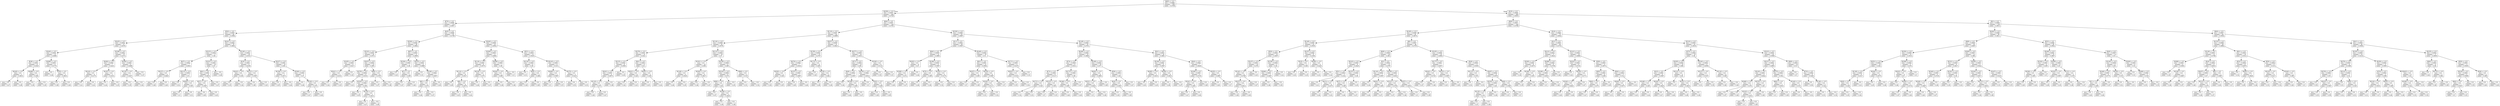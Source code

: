 digraph Tree {
node [shape=box] ;
0 [label="X[65] <= 0.5\nmse = 0.0008\nsamples = 500\nvalue = 0.4784"] ;
1 [label="X[259] <= 0.5\nmse = 0.0007\nsamples = 240\nvalue = 0.4728"] ;
0 -> 1 [labeldistance=2.5, labelangle=45, headlabel="True"] ;
2 [label="X[70] <= 0.5\nmse = 0.0006\nsamples = 114\nvalue = 0.4657"] ;
1 -> 2 ;
3 [label="X[52] <= 0.5\nmse = 0.0005\nsamples = 62\nvalue = 0.4582"] ;
2 -> 3 ;
4 [label="X[225] <= 0.5\nmse = 0.0004\nsamples = 27\nvalue = 0.4478"] ;
3 -> 4 ;
5 [label="X[240] <= 0.5\nmse = 0.0002\nsamples = 12\nvalue = 0.4608"] ;
4 -> 5 ;
6 [label="X[38] <= 0.5\nmse = 0.0001\nsamples = 8\nvalue = 0.4525"] ;
5 -> 6 ;
7 [label="X[220] <= 0.5\nmse = 0.0\nsamples = 3\nvalue = 0.4633"] ;
6 -> 7 ;
8 [label="mse = 0.0\nsamples = 1\nvalue = 0.47"] ;
7 -> 8 ;
9 [label="mse = 0.0\nsamples = 2\nvalue = 0.46"] ;
7 -> 9 ;
10 [label="X[288] <= 0.5\nmse = 0.0\nsamples = 5\nvalue = 0.446"] ;
6 -> 10 ;
11 [label="mse = 0.0\nsamples = 2\nvalue = 0.44"] ;
10 -> 11 ;
12 [label="mse = 0.0\nsamples = 3\nvalue = 0.45"] ;
10 -> 12 ;
13 [label="X[288] <= 0.5\nmse = 0.0001\nsamples = 4\nvalue = 0.4775"] ;
5 -> 13 ;
14 [label="mse = 0.0\nsamples = 1\nvalue = 0.46"] ;
13 -> 14 ;
15 [label="X[78] <= 0.5\nmse = 0.0\nsamples = 3\nvalue = 0.4833"] ;
13 -> 15 ;
16 [label="mse = 0.0\nsamples = 2\nvalue = 0.48"] ;
15 -> 16 ;
17 [label="mse = 0.0\nsamples = 1\nvalue = 0.49"] ;
15 -> 17 ;
18 [label="X[198] <= 0.5\nmse = 0.0002\nsamples = 15\nvalue = 0.4373"] ;
4 -> 18 ;
19 [label="X[282] <= 0.5\nmse = 0.0001\nsamples = 7\nvalue = 0.4243"] ;
18 -> 19 ;
20 [label="X[216] <= 0.5\nmse = 0.0\nsamples = 4\nvalue = 0.4175"] ;
19 -> 20 ;
21 [label="mse = 0.0\nsamples = 1\nvalue = 0.41"] ;
20 -> 21 ;
22 [label="mse = 0.0\nsamples = 3\nvalue = 0.42"] ;
20 -> 22 ;
23 [label="X[197] <= 0.5\nmse = 0.0\nsamples = 3\nvalue = 0.4333"] ;
19 -> 23 ;
24 [label="mse = 0.0\nsamples = 1\nvalue = 0.44"] ;
23 -> 24 ;
25 [label="mse = -0.0\nsamples = 2\nvalue = 0.43"] ;
23 -> 25 ;
26 [label="X[304] <= 0.5\nmse = 0.0001\nsamples = 8\nvalue = 0.4488"] ;
18 -> 26 ;
27 [label="X[135] <= 0.5\nmse = 0.0\nsamples = 7\nvalue = 0.4457"] ;
26 -> 27 ;
28 [label="mse = -0.0\nsamples = 4\nvalue = 0.45"] ;
27 -> 28 ;
29 [label="mse = 0.0\nsamples = 3\nvalue = 0.44"] ;
27 -> 29 ;
30 [label="mse = 0.0\nsamples = 1\nvalue = 0.47"] ;
26 -> 30 ;
31 [label="X[241] <= 0.5\nmse = 0.0004\nsamples = 35\nvalue = 0.4663"] ;
3 -> 31 ;
32 [label="X[315] <= 0.5\nmse = 0.0003\nsamples = 17\nvalue = 0.48"] ;
31 -> 32 ;
33 [label="X[47] <= 0.5\nmse = 0.0002\nsamples = 7\nvalue = 0.4943"] ;
32 -> 33 ;
34 [label="X[337] <= 0.5\nmse = 0.0\nsamples = 4\nvalue = 0.4825"] ;
33 -> 34 ;
35 [label="mse = 0.0\nsamples = 3\nvalue = 0.48"] ;
34 -> 35 ;
36 [label="mse = 0.0\nsamples = 1\nvalue = 0.49"] ;
34 -> 36 ;
37 [label="X[213] <= 0.5\nmse = 0.0001\nsamples = 3\nvalue = 0.51"] ;
33 -> 37 ;
38 [label="mse = 0.0\nsamples = 1\nvalue = 0.52"] ;
37 -> 38 ;
39 [label="X[202] <= 0.5\nmse = 0.0\nsamples = 2\nvalue = 0.505"] ;
37 -> 39 ;
40 [label="mse = 0.0\nsamples = 1\nvalue = 0.5"] ;
39 -> 40 ;
41 [label="mse = 0.0\nsamples = 1\nvalue = 0.51"] ;
39 -> 41 ;
42 [label="X[101] <= 0.5\nmse = 0.0001\nsamples = 10\nvalue = 0.47"] ;
32 -> 42 ;
43 [label="X[61] <= 0.5\nmse = 0.0001\nsamples = 6\nvalue = 0.4633"] ;
42 -> 43 ;
44 [label="X[27] <= 0.5\nmse = 0.0\nsamples = 3\nvalue = 0.4567"] ;
43 -> 44 ;
45 [label="mse = -0.0\nsamples = 2\nvalue = 0.46"] ;
44 -> 45 ;
46 [label="mse = 0.0\nsamples = 1\nvalue = 0.45"] ;
44 -> 46 ;
47 [label="mse = 0.0\nsamples = 3\nvalue = 0.47"] ;
43 -> 47 ;
48 [label="mse = -0.0\nsamples = 4\nvalue = 0.48"] ;
42 -> 48 ;
49 [label="X[126] <= 0.5\nmse = 0.0002\nsamples = 18\nvalue = 0.4533"] ;
31 -> 49 ;
50 [label="X[19] <= 0.5\nmse = 0.0001\nsamples = 8\nvalue = 0.4438"] ;
49 -> 50 ;
51 [label="X[243] <= 0.5\nmse = 0.0\nsamples = 5\nvalue = 0.436"] ;
50 -> 51 ;
52 [label="mse = 0.0\nsamples = 2\nvalue = 0.43"] ;
51 -> 52 ;
53 [label="mse = -0.0\nsamples = 3\nvalue = 0.44"] ;
51 -> 53 ;
54 [label="X[213] <= 0.5\nmse = 0.0\nsamples = 3\nvalue = 0.4567"] ;
50 -> 54 ;
55 [label="mse = -0.0\nsamples = 2\nvalue = 0.46"] ;
54 -> 55 ;
56 [label="mse = 0.0\nsamples = 1\nvalue = 0.45"] ;
54 -> 56 ;
57 [label="X[227] <= 0.5\nmse = 0.0001\nsamples = 10\nvalue = 0.461"] ;
49 -> 57 ;
58 [label="X[156] <= 0.5\nmse = 0.0\nsamples = 7\nvalue = 0.4571"] ;
57 -> 58 ;
59 [label="mse = 0.0\nsamples = 2\nvalue = 0.45"] ;
58 -> 59 ;
60 [label="mse = -0.0\nsamples = 5\nvalue = 0.46"] ;
58 -> 60 ;
61 [label="X[300] <= 0.5\nmse = 0.0001\nsamples = 3\nvalue = 0.47"] ;
57 -> 61 ;
62 [label="mse = 0.0\nsamples = 1\nvalue = 0.46"] ;
61 -> 62 ;
63 [label="X[192] <= 0.5\nmse = 0.0\nsamples = 2\nvalue = 0.475"] ;
61 -> 63 ;
64 [label="mse = 0.0\nsamples = 1\nvalue = 0.47"] ;
63 -> 64 ;
65 [label="mse = 0.0\nsamples = 1\nvalue = 0.48"] ;
63 -> 65 ;
66 [label="X[45] <= 0.5\nmse = 0.0006\nsamples = 52\nvalue = 0.4746"] ;
2 -> 66 ;
67 [label="X[304] <= 0.5\nmse = 0.0004\nsamples = 29\nvalue = 0.4662"] ;
66 -> 67 ;
68 [label="X[332] <= 0.5\nmse = 0.0003\nsamples = 18\nvalue = 0.4572"] ;
67 -> 68 ;
69 [label="X[185] <= 0.5\nmse = 0.0001\nsamples = 6\nvalue = 0.4417"] ;
68 -> 69 ;
70 [label="X[241] <= 0.5\nmse = 0.0\nsamples = 3\nvalue = 0.4333"] ;
69 -> 70 ;
71 [label="mse = 0.0\nsamples = 1\nvalue = 0.44"] ;
70 -> 71 ;
72 [label="mse = -0.0\nsamples = 2\nvalue = 0.43"] ;
70 -> 72 ;
73 [label="mse = 0.0\nsamples = 3\nvalue = 0.45"] ;
69 -> 73 ;
74 [label="X[307] <= 0.5\nmse = 0.0002\nsamples = 12\nvalue = 0.465"] ;
68 -> 74 ;
75 [label="X[279] <= 0.5\nmse = 0.0002\nsamples = 6\nvalue = 0.4533"] ;
74 -> 75 ;
76 [label="mse = 0.0\nsamples = 1\nvalue = 0.43"] ;
75 -> 76 ;
77 [label="X[324] <= 0.5\nmse = 0.0001\nsamples = 5\nvalue = 0.458"] ;
75 -> 77 ;
78 [label="mse = 0.0\nsamples = 2\nvalue = 0.45"] ;
77 -> 78 ;
79 [label="X[135] <= 0.5\nmse = 0.0\nsamples = 3\nvalue = 0.4633"] ;
77 -> 79 ;
80 [label="mse = 0.0\nsamples = 1\nvalue = 0.47"] ;
79 -> 80 ;
81 [label="mse = -0.0\nsamples = 2\nvalue = 0.46"] ;
79 -> 81 ;
82 [label="X[99] <= 0.5\nmse = 0.0\nsamples = 6\nvalue = 0.4767"] ;
74 -> 82 ;
83 [label="mse = 0.0\nsamples = 2\nvalue = 0.47"] ;
82 -> 83 ;
84 [label="mse = 0.0\nsamples = 4\nvalue = 0.48"] ;
82 -> 84 ;
85 [label="X[87] <= 0.5\nmse = 0.0003\nsamples = 11\nvalue = 0.4809"] ;
67 -> 85 ;
86 [label="X[194] <= 0.5\nmse = 0.0001\nsamples = 3\nvalue = 0.46"] ;
85 -> 86 ;
87 [label="mse = 0.0\nsamples = 1\nvalue = 0.45"] ;
86 -> 87 ;
88 [label="X[7] <= 0.5\nmse = 0.0\nsamples = 2\nvalue = 0.465"] ;
86 -> 88 ;
89 [label="mse = 0.0\nsamples = 1\nvalue = 0.47"] ;
88 -> 89 ;
90 [label="mse = 0.0\nsamples = 1\nvalue = 0.46"] ;
88 -> 90 ;
91 [label="X[323] <= 0.5\nmse = 0.0001\nsamples = 8\nvalue = 0.4888"] ;
85 -> 91 ;
92 [label="mse = 0.0\nsamples = 1\nvalue = 0.51"] ;
91 -> 92 ;
93 [label="X[149] <= 0.5\nmse = 0.0001\nsamples = 7\nvalue = 0.4857"] ;
91 -> 93 ;
94 [label="X[9] <= 0.5\nmse = 0.0\nsamples = 2\nvalue = 0.475"] ;
93 -> 94 ;
95 [label="mse = 0.0\nsamples = 1\nvalue = 0.48"] ;
94 -> 95 ;
96 [label="mse = 0.0\nsamples = 1\nvalue = 0.47"] ;
94 -> 96 ;
97 [label="mse = -0.0\nsamples = 5\nvalue = 0.49"] ;
93 -> 97 ;
98 [label="X[240] <= 0.5\nmse = 0.0006\nsamples = 23\nvalue = 0.4852"] ;
66 -> 98 ;
99 [label="X[309] <= 0.5\nmse = 0.0003\nsamples = 11\nvalue = 0.4664"] ;
98 -> 99 ;
100 [label="X[116] <= 0.5\nmse = 0.0001\nsamples = 8\nvalue = 0.4575"] ;
99 -> 100 ;
101 [label="X[114] <= 0.5\nmse = 0.0\nsamples = 6\nvalue = 0.4517"] ;
100 -> 101 ;
102 [label="mse = 0.0\nsamples = 2\nvalue = 0.46"] ;
101 -> 102 ;
103 [label="X[6] <= 0.5\nmse = 0.0\nsamples = 4\nvalue = 0.4475"] ;
101 -> 103 ;
104 [label="mse = 0.0\nsamples = 3\nvalue = 0.45"] ;
103 -> 104 ;
105 [label="mse = 0.0\nsamples = 1\nvalue = 0.44"] ;
103 -> 105 ;
106 [label="X[218] <= 0.5\nmse = 0.0\nsamples = 2\nvalue = 0.475"] ;
100 -> 106 ;
107 [label="mse = 0.0\nsamples = 1\nvalue = 0.48"] ;
106 -> 107 ;
108 [label="mse = 0.0\nsamples = 1\nvalue = 0.47"] ;
106 -> 108 ;
109 [label="X[208] <= 0.5\nmse = 0.0001\nsamples = 3\nvalue = 0.49"] ;
99 -> 109 ;
110 [label="X[244] <= 0.5\nmse = 0.0\nsamples = 2\nvalue = 0.485"] ;
109 -> 110 ;
111 [label="mse = 0.0\nsamples = 1\nvalue = 0.49"] ;
110 -> 111 ;
112 [label="mse = 0.0\nsamples = 1\nvalue = 0.48"] ;
110 -> 112 ;
113 [label="mse = -0.0\nsamples = 1\nvalue = 0.5"] ;
109 -> 113 ;
114 [label="X[51] <= 0.5\nmse = 0.0003\nsamples = 12\nvalue = 0.5025"] ;
98 -> 114 ;
115 [label="X[134] <= 0.5\nmse = 0.0001\nsamples = 6\nvalue = 0.49"] ;
114 -> 115 ;
116 [label="mse = 0.0\nsamples = 1\nvalue = 0.51"] ;
115 -> 116 ;
117 [label="X[40] <= 0.5\nmse = 0.0\nsamples = 5\nvalue = 0.486"] ;
115 -> 117 ;
118 [label="mse = 0.0\nsamples = 3\nvalue = 0.49"] ;
117 -> 118 ;
119 [label="mse = -0.0\nsamples = 2\nvalue = 0.48"] ;
117 -> 119 ;
120 [label="X[216] <= 0.5\nmse = 0.0001\nsamples = 6\nvalue = 0.515"] ;
114 -> 120 ;
121 [label="X[269] <= 0.5\nmse = 0.0\nsamples = 3\nvalue = 0.5067"] ;
120 -> 121 ;
122 [label="mse = 0.0\nsamples = 1\nvalue = 0.5"] ;
121 -> 122 ;
123 [label="mse = 0.0\nsamples = 2\nvalue = 0.51"] ;
121 -> 123 ;
124 [label="X[275] <= 0.5\nmse = 0.0\nsamples = 3\nvalue = 0.5233"] ;
120 -> 124 ;
125 [label="mse = 0.0\nsamples = 2\nvalue = 0.52"] ;
124 -> 125 ;
126 [label="mse = 0.0\nsamples = 1\nvalue = 0.53"] ;
124 -> 126 ;
127 [label="X[84] <= 0.5\nmse = 0.0007\nsamples = 126\nvalue = 0.4793"] ;
1 -> 127 ;
128 [label="X[110] <= 0.5\nmse = 0.0007\nsamples = 63\nvalue = 0.4698"] ;
127 -> 128 ;
129 [label="X[116] <= 0.5\nmse = 0.0006\nsamples = 32\nvalue = 0.4578"] ;
128 -> 129 ;
130 [label="X[279] <= 0.5\nmse = 0.0003\nsamples = 14\nvalue = 0.4421"] ;
129 -> 130 ;
131 [label="X[315] <= 0.5\nmse = 0.0002\nsamples = 6\nvalue = 0.4583"] ;
130 -> 131 ;
132 [label="X[201] <= 0.5\nmse = 0.0001\nsamples = 4\nvalue = 0.4675"] ;
131 -> 132 ;
133 [label="X[119] <= 0.5\nmse = 0.0\nsamples = 2\nvalue = 0.475"] ;
132 -> 133 ;
134 [label="mse = 0.0\nsamples = 1\nvalue = 0.48"] ;
133 -> 134 ;
135 [label="mse = 0.0\nsamples = 1\nvalue = 0.47"] ;
133 -> 135 ;
136 [label="mse = 0.0\nsamples = 2\nvalue = 0.46"] ;
132 -> 136 ;
137 [label="mse = -0.0\nsamples = 2\nvalue = 0.44"] ;
131 -> 137 ;
138 [label="X[81] <= 0.5\nmse = 0.0001\nsamples = 8\nvalue = 0.43"] ;
130 -> 138 ;
139 [label="X[201] <= 0.5\nmse = 0.0\nsamples = 6\nvalue = 0.425"] ;
138 -> 139 ;
140 [label="mse = 0.0\nsamples = 3\nvalue = 0.42"] ;
139 -> 140 ;
141 [label="mse = 0.0\nsamples = 3\nvalue = 0.43"] ;
139 -> 141 ;
142 [label="X[297] <= 0.5\nmse = 0.0\nsamples = 2\nvalue = 0.445"] ;
138 -> 142 ;
143 [label="mse = 0.0\nsamples = 1\nvalue = 0.45"] ;
142 -> 143 ;
144 [label="mse = 0.0\nsamples = 1\nvalue = 0.44"] ;
142 -> 144 ;
145 [label="X[112] <= 0.5\nmse = 0.0004\nsamples = 18\nvalue = 0.47"] ;
129 -> 145 ;
146 [label="X[191] <= 0.5\nmse = 0.0\nsamples = 10\nvalue = 0.458"] ;
145 -> 146 ;
147 [label="X[128] <= 0.5\nmse = 0.0\nsamples = 4\nvalue = 0.4525"] ;
146 -> 147 ;
148 [label="mse = 0.0\nsamples = 1\nvalue = 0.46"] ;
147 -> 148 ;
149 [label="mse = 0.0\nsamples = 3\nvalue = 0.45"] ;
147 -> 149 ;
150 [label="X[305] <= 0.5\nmse = 0.0\nsamples = 6\nvalue = 0.4617"] ;
146 -> 150 ;
151 [label="mse = 0.0\nsamples = 5\nvalue = 0.46"] ;
150 -> 151 ;
152 [label="mse = -0.0\nsamples = 1\nvalue = 0.47"] ;
150 -> 152 ;
153 [label="X[126] <= 0.5\nmse = 0.0004\nsamples = 8\nvalue = 0.485"] ;
145 -> 153 ;
154 [label="X[316] <= 0.5\nmse = 0.0002\nsamples = 6\nvalue = 0.475"] ;
153 -> 154 ;
155 [label="X[90] <= 0.5\nmse = 0.0\nsamples = 5\nvalue = 0.48"] ;
154 -> 155 ;
156 [label="mse = 0.0\nsamples = 1\nvalue = 0.47"] ;
155 -> 156 ;
157 [label="X[336] <= 0.5\nmse = 0.0\nsamples = 4\nvalue = 0.4825"] ;
155 -> 157 ;
158 [label="mse = 0.0\nsamples = 1\nvalue = 0.49"] ;
157 -> 158 ;
159 [label="mse = 0.0\nsamples = 3\nvalue = 0.48"] ;
157 -> 159 ;
160 [label="mse = -0.0\nsamples = 1\nvalue = 0.45"] ;
154 -> 160 ;
161 [label="X[99] <= 0.5\nmse = 0.0\nsamples = 2\nvalue = 0.515"] ;
153 -> 161 ;
162 [label="mse = 0.0\nsamples = 1\nvalue = 0.51"] ;
161 -> 162 ;
163 [label="mse = -0.0\nsamples = 1\nvalue = 0.52"] ;
161 -> 163 ;
164 [label="X[207] <= 0.5\nmse = 0.0005\nsamples = 31\nvalue = 0.4823"] ;
128 -> 164 ;
165 [label="X[159] <= 0.5\nmse = 0.0003\nsamples = 15\nvalue = 0.4707"] ;
164 -> 165 ;
166 [label="X[274] <= 0.5\nmse = 0.0002\nsamples = 7\nvalue = 0.4543"] ;
165 -> 166 ;
167 [label="X[250] <= 0.5\nmse = 0.0\nsamples = 4\nvalue = 0.445"] ;
166 -> 167 ;
168 [label="mse = 0.0\nsamples = 2\nvalue = 0.44"] ;
167 -> 168 ;
169 [label="mse = 0.0\nsamples = 2\nvalue = 0.45"] ;
167 -> 169 ;
170 [label="X[157] <= 0.5\nmse = 0.0001\nsamples = 3\nvalue = 0.4667"] ;
166 -> 170 ;
171 [label="mse = 0.0\nsamples = 2\nvalue = 0.46"] ;
170 -> 171 ;
172 [label="mse = -0.0\nsamples = 1\nvalue = 0.48"] ;
170 -> 172 ;
173 [label="X[173] <= 0.5\nmse = 0.0\nsamples = 8\nvalue = 0.485"] ;
165 -> 173 ;
174 [label="mse = 0.0\nsamples = 3\nvalue = 0.49"] ;
173 -> 174 ;
175 [label="X[278] <= 0.5\nmse = 0.0\nsamples = 5\nvalue = 0.482"] ;
173 -> 175 ;
176 [label="mse = -0.0\nsamples = 4\nvalue = 0.48"] ;
175 -> 176 ;
177 [label="mse = 0.0\nsamples = 1\nvalue = 0.49"] ;
175 -> 177 ;
178 [label="X[277] <= 0.5\nmse = 0.0005\nsamples = 16\nvalue = 0.4931"] ;
164 -> 178 ;
179 [label="X[71] <= 0.5\nmse = 0.0003\nsamples = 10\nvalue = 0.481"] ;
178 -> 179 ;
180 [label="X[49] <= 0.5\nmse = 0.0002\nsamples = 3\nvalue = 0.4567"] ;
179 -> 180 ;
181 [label="mse = 0.0\nsamples = 1\nvalue = 0.44"] ;
180 -> 181 ;
182 [label="X[338] <= 0.5\nmse = 0.0\nsamples = 2\nvalue = 0.465"] ;
180 -> 182 ;
183 [label="mse = 0.0\nsamples = 1\nvalue = 0.46"] ;
182 -> 183 ;
184 [label="mse = 0.0\nsamples = 1\nvalue = 0.47"] ;
182 -> 184 ;
185 [label="X[276] <= 0.5\nmse = 0.0001\nsamples = 7\nvalue = 0.4914"] ;
179 -> 185 ;
186 [label="mse = 0.0\nsamples = 3\nvalue = 0.5"] ;
185 -> 186 ;
187 [label="X[32] <= 0.5\nmse = 0.0\nsamples = 4\nvalue = 0.485"] ;
185 -> 187 ;
188 [label="mse = 0.0\nsamples = 2\nvalue = 0.48"] ;
187 -> 188 ;
189 [label="mse = -0.0\nsamples = 2\nvalue = 0.49"] ;
187 -> 189 ;
190 [label="X[194] <= 0.5\nmse = 0.0\nsamples = 6\nvalue = 0.5133"] ;
178 -> 190 ;
191 [label="mse = 0.0\nsamples = 2\nvalue = 0.52"] ;
190 -> 191 ;
192 [label="mse = 0.0\nsamples = 4\nvalue = 0.51"] ;
190 -> 192 ;
193 [label="X[330] <= 0.5\nmse = 0.0006\nsamples = 63\nvalue = 0.4887"] ;
127 -> 193 ;
194 [label="X[11] <= 0.5\nmse = 0.0004\nsamples = 28\nvalue = 0.5007"] ;
193 -> 194 ;
195 [label="X[64] <= 0.5\nmse = 0.0005\nsamples = 12\nvalue = 0.4883"] ;
194 -> 195 ;
196 [label="X[293] <= 0.5\nmse = 0.0\nsamples = 6\nvalue = 0.47"] ;
195 -> 196 ;
197 [label="X[308] <= 0.5\nmse = 0.0\nsamples = 5\nvalue = 0.472"] ;
196 -> 197 ;
198 [label="mse = 0.0\nsamples = 1\nvalue = 0.48"] ;
197 -> 198 ;
199 [label="mse = 0.0\nsamples = 4\nvalue = 0.47"] ;
197 -> 199 ;
200 [label="mse = 0.0\nsamples = 1\nvalue = 0.46"] ;
196 -> 200 ;
201 [label="X[186] <= 0.5\nmse = 0.0003\nsamples = 6\nvalue = 0.5067"] ;
195 -> 201 ;
202 [label="X[75] <= 0.5\nmse = 0.0\nsamples = 2\nvalue = 0.485"] ;
201 -> 202 ;
203 [label="mse = 0.0\nsamples = 1\nvalue = 0.48"] ;
202 -> 203 ;
204 [label="mse = 0.0\nsamples = 1\nvalue = 0.49"] ;
202 -> 204 ;
205 [label="X[183] <= 0.5\nmse = 0.0\nsamples = 4\nvalue = 0.5175"] ;
201 -> 205 ;
206 [label="mse = -0.0\nsamples = 3\nvalue = 0.52"] ;
205 -> 206 ;
207 [label="mse = 0.0\nsamples = 1\nvalue = 0.51"] ;
205 -> 207 ;
208 [label="X[246] <= 0.5\nmse = 0.0002\nsamples = 16\nvalue = 0.51"] ;
194 -> 208 ;
209 [label="X[61] <= 0.5\nmse = 0.0001\nsamples = 12\nvalue = 0.5042"] ;
208 -> 209 ;
210 [label="X[257] <= 0.5\nmse = 0.0\nsamples = 4\nvalue = 0.495"] ;
209 -> 210 ;
211 [label="mse = 0.0\nsamples = 2\nvalue = 0.5"] ;
210 -> 211 ;
212 [label="mse = 0.0\nsamples = 2\nvalue = 0.49"] ;
210 -> 212 ;
213 [label="X[218] <= 0.5\nmse = 0.0\nsamples = 8\nvalue = 0.5087"] ;
209 -> 213 ;
214 [label="X[192] <= 0.5\nmse = 0.0\nsamples = 6\nvalue = 0.5117"] ;
213 -> 214 ;
215 [label="mse = 0.0\nsamples = 5\nvalue = 0.51"] ;
214 -> 215 ;
216 [label="mse = -0.0\nsamples = 1\nvalue = 0.52"] ;
214 -> 216 ;
217 [label="mse = 0.0\nsamples = 2\nvalue = 0.5"] ;
213 -> 217 ;
218 [label="X[171] <= 0.5\nmse = 0.0001\nsamples = 4\nvalue = 0.5275"] ;
208 -> 218 ;
219 [label="X[203] <= 0.5\nmse = 0.0\nsamples = 3\nvalue = 0.5333"] ;
218 -> 219 ;
220 [label="mse = 0.0\nsamples = 2\nvalue = 0.53"] ;
219 -> 220 ;
221 [label="mse = 0.0\nsamples = 1\nvalue = 0.54"] ;
219 -> 221 ;
222 [label="mse = 0.0\nsamples = 1\nvalue = 0.51"] ;
218 -> 222 ;
223 [label="X[128] <= 0.5\nmse = 0.0005\nsamples = 35\nvalue = 0.4791"] ;
193 -> 223 ;
224 [label="X[246] <= 0.5\nmse = 0.0004\nsamples = 19\nvalue = 0.4884"] ;
223 -> 224 ;
225 [label="X[74] <= 0.5\nmse = 0.0003\nsamples = 9\nvalue = 0.5011"] ;
224 -> 225 ;
226 [label="X[73] <= 0.5\nmse = 0.0001\nsamples = 6\nvalue = 0.5117"] ;
225 -> 226 ;
227 [label="X[171] <= 0.5\nmse = 0.0\nsamples = 2\nvalue = 0.525"] ;
226 -> 227 ;
228 [label="mse = 0.0\nsamples = 1\nvalue = 0.52"] ;
227 -> 228 ;
229 [label="mse = 0.0\nsamples = 1\nvalue = 0.53"] ;
227 -> 229 ;
230 [label="X[315] <= 0.5\nmse = 0.0\nsamples = 4\nvalue = 0.505"] ;
226 -> 230 ;
231 [label="mse = 0.0\nsamples = 2\nvalue = 0.5"] ;
230 -> 231 ;
232 [label="mse = 0.0\nsamples = 2\nvalue = 0.51"] ;
230 -> 232 ;
233 [label="X[173] <= 0.5\nmse = 0.0001\nsamples = 3\nvalue = 0.48"] ;
225 -> 233 ;
234 [label="X[166] <= 0.5\nmse = 0.0\nsamples = 2\nvalue = 0.485"] ;
233 -> 234 ;
235 [label="mse = 0.0\nsamples = 1\nvalue = 0.48"] ;
234 -> 235 ;
236 [label="mse = 0.0\nsamples = 1\nvalue = 0.49"] ;
234 -> 236 ;
237 [label="mse = 0.0\nsamples = 1\nvalue = 0.47"] ;
233 -> 237 ;
238 [label="X[169] <= 0.5\nmse = 0.0002\nsamples = 10\nvalue = 0.477"] ;
224 -> 238 ;
239 [label="X[283] <= 0.5\nmse = 0.0\nsamples = 6\nvalue = 0.4883"] ;
238 -> 239 ;
240 [label="X[251] <= 0.5\nmse = 0.0\nsamples = 4\nvalue = 0.4925"] ;
239 -> 240 ;
241 [label="mse = 0.0\nsamples = 1\nvalue = 0.5"] ;
240 -> 241 ;
242 [label="mse = 0.0\nsamples = 3\nvalue = 0.49"] ;
240 -> 242 ;
243 [label="mse = -0.0\nsamples = 2\nvalue = 0.48"] ;
239 -> 243 ;
244 [label="X[59] <= 0.5\nmse = 0.0001\nsamples = 4\nvalue = 0.46"] ;
238 -> 244 ;
245 [label="X[24] <= 0.5\nmse = 0.0\nsamples = 3\nvalue = 0.4567"] ;
244 -> 245 ;
246 [label="mse = 0.0\nsamples = 1\nvalue = 0.45"] ;
245 -> 246 ;
247 [label="mse = -0.0\nsamples = 2\nvalue = 0.46"] ;
245 -> 247 ;
248 [label="mse = 0.0\nsamples = 1\nvalue = 0.47"] ;
244 -> 248 ;
249 [label="X[41] <= 0.5\nmse = 0.0003\nsamples = 16\nvalue = 0.4681"] ;
223 -> 249 ;
250 [label="X[194] <= 0.5\nmse = 0.0001\nsamples = 9\nvalue = 0.4567"] ;
249 -> 250 ;
251 [label="X[285] <= 0.5\nmse = 0.0\nsamples = 3\nvalue = 0.4433"] ;
250 -> 251 ;
252 [label="mse = -0.0\nsamples = 2\nvalue = 0.44"] ;
251 -> 252 ;
253 [label="mse = 0.0\nsamples = 1\nvalue = 0.45"] ;
251 -> 253 ;
254 [label="X[256] <= 0.5\nmse = 0.0\nsamples = 6\nvalue = 0.4633"] ;
250 -> 254 ;
255 [label="mse = 0.0\nsamples = 4\nvalue = 0.46"] ;
254 -> 255 ;
256 [label="mse = -0.0\nsamples = 2\nvalue = 0.47"] ;
254 -> 256 ;
257 [label="X[44] <= 0.5\nmse = 0.0002\nsamples = 7\nvalue = 0.4829"] ;
249 -> 257 ;
258 [label="X[199] <= 0.5\nmse = 0.0001\nsamples = 4\nvalue = 0.4725"] ;
257 -> 258 ;
259 [label="X[341] <= 0.5\nmse = 0.0\nsamples = 2\nvalue = 0.465"] ;
258 -> 259 ;
260 [label="mse = 0.0\nsamples = 1\nvalue = 0.47"] ;
259 -> 260 ;
261 [label="mse = 0.0\nsamples = 1\nvalue = 0.46"] ;
259 -> 261 ;
262 [label="mse = 0.0\nsamples = 2\nvalue = 0.48"] ;
258 -> 262 ;
263 [label="X[255] <= 0.5\nmse = 0.0\nsamples = 3\nvalue = 0.4967"] ;
257 -> 263 ;
264 [label="mse = 0.0\nsamples = 1\nvalue = 0.49"] ;
263 -> 264 ;
265 [label="mse = 0.0\nsamples = 2\nvalue = 0.5"] ;
263 -> 265 ;
266 [label="X[35] <= 0.5\nmse = 0.0008\nsamples = 260\nvalue = 0.4835"] ;
0 -> 266 [labeldistance=2.5, labelangle=-45, headlabel="False"] ;
267 [label="X[90] <= 0.5\nmse = 0.0007\nsamples = 140\nvalue = 0.4769"] ;
266 -> 267 ;
268 [label="X[185] <= 0.5\nmse = 0.0008\nsamples = 61\nvalue = 0.4674"] ;
267 -> 268 ;
269 [label="X[149] <= 0.5\nmse = 0.0005\nsamples = 23\nvalue = 0.4539"] ;
268 -> 269 ;
270 [label="X[54] <= 0.5\nmse = 0.0004\nsamples = 14\nvalue = 0.4657"] ;
269 -> 270 ;
271 [label="X[107] <= 0.5\nmse = 0.0001\nsamples = 10\nvalue = 0.476"] ;
270 -> 271 ;
272 [label="X[142] <= 0.5\nmse = 0.0\nsamples = 9\nvalue = 0.4789"] ;
271 -> 272 ;
273 [label="X[227] <= 0.5\nmse = 0.0\nsamples = 7\nvalue = 0.4814"] ;
272 -> 273 ;
274 [label="mse = -0.0\nsamples = 6\nvalue = 0.48"] ;
273 -> 274 ;
275 [label="mse = -0.0\nsamples = 1\nvalue = 0.49"] ;
273 -> 275 ;
276 [label="mse = 0.0\nsamples = 2\nvalue = 0.47"] ;
272 -> 276 ;
277 [label="mse = -0.0\nsamples = 1\nvalue = 0.45"] ;
271 -> 277 ;
278 [label="X[159] <= 0.5\nmse = 0.0002\nsamples = 4\nvalue = 0.44"] ;
270 -> 278 ;
279 [label="X[266] <= 0.5\nmse = 0.0001\nsamples = 3\nvalue = 0.4467"] ;
278 -> 279 ;
280 [label="mse = 0.0\nsamples = 1\nvalue = 0.46"] ;
279 -> 280 ;
281 [label="mse = -0.0\nsamples = 2\nvalue = 0.44"] ;
279 -> 281 ;
282 [label="mse = 0.0\nsamples = 1\nvalue = 0.42"] ;
278 -> 282 ;
283 [label="X[107] <= 0.5\nmse = 0.0002\nsamples = 9\nvalue = 0.4356"] ;
269 -> 283 ;
284 [label="X[19] <= 0.5\nmse = 0.0\nsamples = 5\nvalue = 0.446"] ;
283 -> 284 ;
285 [label="mse = 0.0\nsamples = 2\nvalue = 0.44"] ;
284 -> 285 ;
286 [label="mse = 0.0\nsamples = 3\nvalue = 0.45"] ;
284 -> 286 ;
287 [label="X[246] <= 0.5\nmse = 0.0\nsamples = 4\nvalue = 0.4225"] ;
283 -> 287 ;
288 [label="mse = 0.0\nsamples = 1\nvalue = 0.43"] ;
287 -> 288 ;
289 [label="mse = 0.0\nsamples = 3\nvalue = 0.42"] ;
287 -> 289 ;
290 [label="X[6] <= 0.5\nmse = 0.0007\nsamples = 38\nvalue = 0.4755"] ;
268 -> 290 ;
291 [label="X[69] <= 0.5\nmse = 0.0005\nsamples = 20\nvalue = 0.463"] ;
290 -> 291 ;
292 [label="X[323] <= 0.5\nmse = 0.0003\nsamples = 8\nvalue = 0.4425"] ;
291 -> 292 ;
293 [label="X[51] <= 0.5\nmse = 0.0001\nsamples = 5\nvalue = 0.432"] ;
292 -> 293 ;
294 [label="mse = 0.0\nsamples = 1\nvalue = 0.41"] ;
293 -> 294 ;
295 [label="X[271] <= 0.5\nmse = 0.0\nsamples = 4\nvalue = 0.4375"] ;
293 -> 295 ;
296 [label="mse = 0.0\nsamples = 3\nvalue = 0.44"] ;
295 -> 296 ;
297 [label="mse = 0.0\nsamples = 1\nvalue = 0.43"] ;
295 -> 297 ;
298 [label="X[157] <= 0.5\nmse = 0.0001\nsamples = 3\nvalue = 0.46"] ;
292 -> 298 ;
299 [label="X[37] <= 0.5\nmse = 0.0\nsamples = 2\nvalue = 0.465"] ;
298 -> 299 ;
300 [label="mse = 0.0\nsamples = 1\nvalue = 0.46"] ;
299 -> 300 ;
301 [label="mse = 0.0\nsamples = 1\nvalue = 0.47"] ;
299 -> 301 ;
302 [label="mse = 0.0\nsamples = 1\nvalue = 0.45"] ;
298 -> 302 ;
303 [label="X[3] <= 0.5\nmse = 0.0002\nsamples = 12\nvalue = 0.4767"] ;
291 -> 303 ;
304 [label="X[116] <= 0.5\nmse = 0.0002\nsamples = 3\nvalue = 0.4567"] ;
303 -> 304 ;
305 [label="mse = 0.0\nsamples = 1\nvalue = 0.44"] ;
304 -> 305 ;
306 [label="X[201] <= 0.5\nmse = 0.0\nsamples = 2\nvalue = 0.465"] ;
304 -> 306 ;
307 [label="mse = 0.0\nsamples = 1\nvalue = 0.46"] ;
306 -> 307 ;
308 [label="mse = 0.0\nsamples = 1\nvalue = 0.47"] ;
306 -> 308 ;
309 [label="X[339] <= 0.5\nmse = 0.0001\nsamples = 9\nvalue = 0.4833"] ;
303 -> 309 ;
310 [label="X[312] <= 0.5\nmse = 0.0\nsamples = 6\nvalue = 0.4783"] ;
309 -> 310 ;
311 [label="mse = 0.0\nsamples = 1\nvalue = 0.47"] ;
310 -> 311 ;
312 [label="mse = 0.0\nsamples = 5\nvalue = 0.48"] ;
310 -> 312 ;
313 [label="X[257] <= 0.5\nmse = 0.0\nsamples = 3\nvalue = 0.4933"] ;
309 -> 313 ;
314 [label="mse = 0.0\nsamples = 1\nvalue = 0.5"] ;
313 -> 314 ;
315 [label="mse = 0.0\nsamples = 2\nvalue = 0.49"] ;
313 -> 315 ;
316 [label="X[105] <= 0.5\nmse = 0.0006\nsamples = 18\nvalue = 0.4894"] ;
290 -> 316 ;
317 [label="X[177] <= 0.5\nmse = 0.0001\nsamples = 7\nvalue = 0.4657"] ;
316 -> 317 ;
318 [label="X[242] <= 0.5\nmse = 0.0\nsamples = 4\nvalue = 0.4725"] ;
317 -> 318 ;
319 [label="mse = 0.0\nsamples = 3\nvalue = 0.47"] ;
318 -> 319 ;
320 [label="mse = -0.0\nsamples = 1\nvalue = 0.48"] ;
318 -> 320 ;
321 [label="X[233] <= 0.5\nmse = 0.0\nsamples = 3\nvalue = 0.4567"] ;
317 -> 321 ;
322 [label="mse = 0.0\nsamples = 1\nvalue = 0.45"] ;
321 -> 322 ;
323 [label="mse = -0.0\nsamples = 2\nvalue = 0.46"] ;
321 -> 323 ;
324 [label="X[26] <= 0.5\nmse = 0.0004\nsamples = 11\nvalue = 0.5045"] ;
316 -> 324 ;
325 [label="X[113] <= 0.5\nmse = 0.0\nsamples = 2\nvalue = 0.535"] ;
324 -> 325 ;
326 [label="mse = 0.0\nsamples = 1\nvalue = 0.54"] ;
325 -> 326 ;
327 [label="mse = -0.0\nsamples = 1\nvalue = 0.53"] ;
325 -> 327 ;
328 [label="X[287] <= 0.5\nmse = 0.0002\nsamples = 9\nvalue = 0.4978"] ;
324 -> 328 ;
329 [label="X[254] <= 0.5\nmse = 0.0001\nsamples = 3\nvalue = 0.48"] ;
328 -> 329 ;
330 [label="X[135] <= 0.5\nmse = 0.0\nsamples = 2\nvalue = 0.475"] ;
329 -> 330 ;
331 [label="mse = 0.0\nsamples = 1\nvalue = 0.47"] ;
330 -> 331 ;
332 [label="mse = 0.0\nsamples = 1\nvalue = 0.48"] ;
330 -> 332 ;
333 [label="mse = 0.0\nsamples = 1\nvalue = 0.49"] ;
329 -> 333 ;
334 [label="X[48] <= 0.5\nmse = 0.0\nsamples = 6\nvalue = 0.5067"] ;
328 -> 334 ;
335 [label="mse = 0.0\nsamples = 4\nvalue = 0.51"] ;
334 -> 335 ;
336 [label="mse = 0.0\nsamples = 2\nvalue = 0.5"] ;
334 -> 336 ;
337 [label="X[16] <= 0.5\nmse = 0.0006\nsamples = 79\nvalue = 0.4842"] ;
267 -> 337 ;
338 [label="X[31] <= 0.5\nmse = 0.0005\nsamples = 36\nvalue = 0.4753"] ;
337 -> 338 ;
339 [label="X[212] <= 0.5\nmse = 0.0003\nsamples = 17\nvalue = 0.4624"] ;
338 -> 339 ;
340 [label="X[300] <= 0.5\nmse = 0.0001\nsamples = 8\nvalue = 0.4475"] ;
339 -> 340 ;
341 [label="mse = 0.0\nsamples = 4\nvalue = 0.44"] ;
340 -> 341 ;
342 [label="X[168] <= 0.5\nmse = 0.0\nsamples = 4\nvalue = 0.455"] ;
340 -> 342 ;
343 [label="mse = 0.0\nsamples = 2\nvalue = 0.45"] ;
342 -> 343 ;
344 [label="mse = 0.0\nsamples = 2\nvalue = 0.46"] ;
342 -> 344 ;
345 [label="X[288] <= 0.5\nmse = 0.0002\nsamples = 9\nvalue = 0.4756"] ;
339 -> 345 ;
346 [label="X[199] <= 0.5\nmse = 0.0001\nsamples = 6\nvalue = 0.4833"] ;
345 -> 346 ;
347 [label="mse = 0.0\nsamples = 1\nvalue = 0.5"] ;
346 -> 347 ;
348 [label="mse = 0.0\nsamples = 5\nvalue = 0.48"] ;
346 -> 348 ;
349 [label="mse = 0.0\nsamples = 3\nvalue = 0.46"] ;
345 -> 349 ;
350 [label="X[141] <= 0.5\nmse = 0.0004\nsamples = 19\nvalue = 0.4868"] ;
338 -> 350 ;
351 [label="X[222] <= 0.5\nmse = 0.0002\nsamples = 8\nvalue = 0.4725"] ;
350 -> 351 ;
352 [label="mse = 0.0\nsamples = 1\nvalue = 0.44"] ;
351 -> 352 ;
353 [label="X[239] <= 0.5\nmse = 0.0\nsamples = 7\nvalue = 0.4771"] ;
351 -> 353 ;
354 [label="X[164] <= 0.5\nmse = 0.0\nsamples = 4\nvalue = 0.4825"] ;
353 -> 354 ;
355 [label="mse = 0.0\nsamples = 1\nvalue = 0.49"] ;
354 -> 355 ;
356 [label="mse = 0.0\nsamples = 3\nvalue = 0.48"] ;
354 -> 356 ;
357 [label="mse = 0.0\nsamples = 3\nvalue = 0.47"] ;
353 -> 357 ;
358 [label="X[58] <= 0.5\nmse = 0.0003\nsamples = 11\nvalue = 0.4973"] ;
350 -> 358 ;
359 [label="X[95] <= 0.5\nmse = 0.0001\nsamples = 6\nvalue = 0.485"] ;
358 -> 359 ;
360 [label="X[64] <= 0.5\nmse = 0.0\nsamples = 2\nvalue = 0.475"] ;
359 -> 360 ;
361 [label="mse = 0.0\nsamples = 1\nvalue = 0.47"] ;
360 -> 361 ;
362 [label="mse = 0.0\nsamples = 1\nvalue = 0.48"] ;
360 -> 362 ;
363 [label="mse = -0.0\nsamples = 4\nvalue = 0.49"] ;
359 -> 363 ;
364 [label="X[92] <= 0.5\nmse = 0.0001\nsamples = 5\nvalue = 0.512"] ;
358 -> 364 ;
365 [label="X[264] <= 0.5\nmse = 0.0\nsamples = 4\nvalue = 0.5075"] ;
364 -> 365 ;
366 [label="mse = -0.0\nsamples = 3\nvalue = 0.51"] ;
365 -> 366 ;
367 [label="mse = 0.0\nsamples = 1\nvalue = 0.5"] ;
365 -> 367 ;
368 [label="mse = -0.0\nsamples = 1\nvalue = 0.53"] ;
364 -> 368 ;
369 [label="X[310] <= 0.5\nmse = 0.0005\nsamples = 43\nvalue = 0.4916"] ;
337 -> 369 ;
370 [label="X[75] <= 0.5\nmse = 0.0004\nsamples = 19\nvalue = 0.48"] ;
369 -> 370 ;
371 [label="X[305] <= 0.5\nmse = 0.0002\nsamples = 10\nvalue = 0.466"] ;
370 -> 371 ;
372 [label="X[23] <= 0.5\nmse = 0.0001\nsamples = 6\nvalue = 0.4567"] ;
371 -> 372 ;
373 [label="X[168] <= 0.5\nmse = 0.0\nsamples = 2\nvalue = 0.445"] ;
372 -> 373 ;
374 [label="mse = 0.0\nsamples = 1\nvalue = 0.45"] ;
373 -> 374 ;
375 [label="mse = 0.0\nsamples = 1\nvalue = 0.44"] ;
373 -> 375 ;
376 [label="X[220] <= 0.5\nmse = 0.0\nsamples = 4\nvalue = 0.4625"] ;
372 -> 376 ;
377 [label="mse = 0.0\nsamples = 1\nvalue = 0.47"] ;
376 -> 377 ;
378 [label="mse = 0.0\nsamples = 3\nvalue = 0.46"] ;
376 -> 378 ;
379 [label="X[312] <= 0.5\nmse = 0.0\nsamples = 4\nvalue = 0.48"] ;
371 -> 379 ;
380 [label="mse = 0.0\nsamples = 1\nvalue = 0.47"] ;
379 -> 380 ;
381 [label="X[321] <= 0.5\nmse = 0.0\nsamples = 3\nvalue = 0.4833"] ;
379 -> 381 ;
382 [label="mse = 0.0\nsamples = 2\nvalue = 0.48"] ;
381 -> 382 ;
383 [label="mse = 0.0\nsamples = 1\nvalue = 0.49"] ;
381 -> 383 ;
384 [label="X[104] <= 0.5\nmse = 0.0002\nsamples = 9\nvalue = 0.4956"] ;
370 -> 384 ;
385 [label="X[127] <= 0.5\nmse = 0.0\nsamples = 3\nvalue = 0.5167"] ;
384 -> 385 ;
386 [label="mse = 0.0\nsamples = 1\nvalue = 0.51"] ;
385 -> 386 ;
387 [label="mse = 0.0\nsamples = 2\nvalue = 0.52"] ;
385 -> 387 ;
388 [label="X[116] <= 0.5\nmse = 0.0\nsamples = 6\nvalue = 0.485"] ;
384 -> 388 ;
389 [label="mse = 0.0\nsamples = 3\nvalue = 0.48"] ;
388 -> 389 ;
390 [label="mse = -0.0\nsamples = 3\nvalue = 0.49"] ;
388 -> 390 ;
391 [label="X[323] <= 0.5\nmse = 0.0004\nsamples = 24\nvalue = 0.5008"] ;
369 -> 391 ;
392 [label="X[231] <= 0.5\nmse = 0.0002\nsamples = 14\nvalue = 0.4893"] ;
391 -> 392 ;
393 [label="X[218] <= 0.5\nmse = 0.0001\nsamples = 9\nvalue = 0.4822"] ;
392 -> 393 ;
394 [label="X[289] <= 0.5\nmse = 0.0\nsamples = 5\nvalue = 0.476"] ;
393 -> 394 ;
395 [label="mse = 0.0\nsamples = 2\nvalue = 0.47"] ;
394 -> 395 ;
396 [label="mse = -0.0\nsamples = 3\nvalue = 0.48"] ;
394 -> 396 ;
397 [label="X[270] <= 0.5\nmse = 0.0\nsamples = 4\nvalue = 0.49"] ;
393 -> 397 ;
398 [label="X[103] <= 0.5\nmse = 0.0\nsamples = 3\nvalue = 0.4933"] ;
397 -> 398 ;
399 [label="mse = 0.0\nsamples = 1\nvalue = 0.5"] ;
398 -> 399 ;
400 [label="mse = 0.0\nsamples = 2\nvalue = 0.49"] ;
398 -> 400 ;
401 [label="mse = -0.0\nsamples = 1\nvalue = 0.48"] ;
397 -> 401 ;
402 [label="X[275] <= 0.5\nmse = 0.0001\nsamples = 5\nvalue = 0.502"] ;
392 -> 402 ;
403 [label="X[82] <= 0.5\nmse = 0.0\nsamples = 3\nvalue = 0.4933"] ;
402 -> 403 ;
404 [label="mse = 0.0\nsamples = 1\nvalue = 0.5"] ;
403 -> 404 ;
405 [label="mse = 0.0\nsamples = 2\nvalue = 0.49"] ;
403 -> 405 ;
406 [label="X[140] <= 0.5\nmse = 0.0\nsamples = 2\nvalue = 0.515"] ;
402 -> 406 ;
407 [label="mse = 0.0\nsamples = 1\nvalue = 0.51"] ;
406 -> 407 ;
408 [label="mse = -0.0\nsamples = 1\nvalue = 0.52"] ;
406 -> 408 ;
409 [label="X[89] <= 0.5\nmse = 0.0003\nsamples = 10\nvalue = 0.517"] ;
391 -> 409 ;
410 [label="mse = 0.0\nsamples = 4\nvalue = 0.5"] ;
409 -> 410 ;
411 [label="X[74] <= 0.5\nmse = 0.0002\nsamples = 6\nvalue = 0.5283"] ;
409 -> 411 ;
412 [label="mse = 0.0\nsamples = 1\nvalue = 0.56"] ;
411 -> 412 ;
413 [label="X[136] <= 0.5\nmse = 0.0\nsamples = 5\nvalue = 0.522"] ;
411 -> 413 ;
414 [label="mse = 0.0\nsamples = 1\nvalue = 0.53"] ;
413 -> 414 ;
415 [label="mse = -0.0\nsamples = 4\nvalue = 0.52"] ;
413 -> 415 ;
416 [label="X[2] <= 0.5\nmse = 0.0009\nsamples = 120\nvalue = 0.4913"] ;
266 -> 416 ;
417 [label="X[262] <= 0.5\nmse = 0.0009\nsamples = 56\nvalue = 0.4811"] ;
416 -> 417 ;
418 [label="X[89] <= 0.5\nmse = 0.0009\nsamples = 30\nvalue = 0.4697"] ;
417 -> 418 ;
419 [label="X[250] <= 0.5\nmse = 0.0005\nsamples = 15\nvalue = 0.4533"] ;
418 -> 419 ;
420 [label="X[251] <= 0.5\nmse = 0.0002\nsamples = 10\nvalue = 0.442"] ;
419 -> 420 ;
421 [label="X[136] <= 0.5\nmse = 0.0001\nsamples = 6\nvalue = 0.4317"] ;
420 -> 421 ;
422 [label="X[29] <= 0.5\nmse = 0.0\nsamples = 5\nvalue = 0.436"] ;
421 -> 422 ;
423 [label="mse = 0.0\nsamples = 2\nvalue = 0.43"] ;
422 -> 423 ;
424 [label="mse = -0.0\nsamples = 3\nvalue = 0.44"] ;
422 -> 424 ;
425 [label="mse = -0.0\nsamples = 1\nvalue = 0.41"] ;
421 -> 425 ;
426 [label="X[244] <= 0.5\nmse = 0.0\nsamples = 4\nvalue = 0.4575"] ;
420 -> 426 ;
427 [label="mse = 0.0\nsamples = 1\nvalue = 0.45"] ;
426 -> 427 ;
428 [label="mse = 0.0\nsamples = 3\nvalue = 0.46"] ;
426 -> 428 ;
429 [label="X[309] <= 0.5\nmse = 0.0002\nsamples = 5\nvalue = 0.476"] ;
419 -> 429 ;
430 [label="X[203] <= 0.5\nmse = 0.0\nsamples = 4\nvalue = 0.47"] ;
429 -> 430 ;
431 [label="mse = 0.0\nsamples = 1\nvalue = 0.46"] ;
430 -> 431 ;
432 [label="X[205] <= 0.5\nmse = 0.0\nsamples = 3\nvalue = 0.4733"] ;
430 -> 432 ;
433 [label="mse = 0.0\nsamples = 2\nvalue = 0.47"] ;
432 -> 433 ;
434 [label="mse = -0.0\nsamples = 1\nvalue = 0.48"] ;
432 -> 434 ;
435 [label="mse = 0.0\nsamples = 1\nvalue = 0.5"] ;
429 -> 435 ;
436 [label="X[260] <= 0.5\nmse = 0.0007\nsamples = 15\nvalue = 0.486"] ;
418 -> 436 ;
437 [label="X[331] <= 0.5\nmse = 0.0003\nsamples = 6\nvalue = 0.4617"] ;
436 -> 437 ;
438 [label="X[340] <= 0.5\nmse = 0.0001\nsamples = 4\nvalue = 0.4725"] ;
437 -> 438 ;
439 [label="X[226] <= 0.5\nmse = 0.0\nsamples = 3\nvalue = 0.4667"] ;
438 -> 439 ;
440 [label="mse = 0.0\nsamples = 1\nvalue = 0.46"] ;
439 -> 440 ;
441 [label="mse = 0.0\nsamples = 2\nvalue = 0.47"] ;
439 -> 441 ;
442 [label="mse = 0.0\nsamples = 1\nvalue = 0.49"] ;
438 -> 442 ;
443 [label="X[181] <= 0.5\nmse = 0.0001\nsamples = 2\nvalue = 0.44"] ;
437 -> 443 ;
444 [label="mse = 0.0\nsamples = 1\nvalue = 0.45"] ;
443 -> 444 ;
445 [label="mse = -0.0\nsamples = 1\nvalue = 0.43"] ;
443 -> 445 ;
446 [label="X[249] <= 0.5\nmse = 0.0003\nsamples = 9\nvalue = 0.5022"] ;
436 -> 446 ;
447 [label="X[164] <= 0.5\nmse = 0.0001\nsamples = 6\nvalue = 0.4917"] ;
446 -> 447 ;
448 [label="mse = 0.0\nsamples = 3\nvalue = 0.5"] ;
447 -> 448 ;
449 [label="X[273] <= 0.5\nmse = 0.0\nsamples = 3\nvalue = 0.4833"] ;
447 -> 449 ;
450 [label="mse = 0.0\nsamples = 1\nvalue = 0.49"] ;
449 -> 450 ;
451 [label="mse = 0.0\nsamples = 2\nvalue = 0.48"] ;
449 -> 451 ;
452 [label="X[167] <= 0.5\nmse = 0.0001\nsamples = 3\nvalue = 0.5233"] ;
446 -> 452 ;
453 [label="mse = 0.0\nsamples = 1\nvalue = 0.51"] ;
452 -> 453 ;
454 [label="mse = 0.0\nsamples = 2\nvalue = 0.53"] ;
452 -> 454 ;
455 [label="X[53] <= 0.5\nmse = 0.0006\nsamples = 26\nvalue = 0.4942"] ;
417 -> 455 ;
456 [label="X[246] <= 0.5\nmse = 0.0002\nsamples = 14\nvalue = 0.4807"] ;
455 -> 456 ;
457 [label="X[192] <= 0.5\nmse = 0.0001\nsamples = 6\nvalue = 0.495"] ;
456 -> 457 ;
458 [label="X[256] <= 0.5\nmse = 0.0\nsamples = 2\nvalue = 0.485"] ;
457 -> 458 ;
459 [label="mse = 0.0\nsamples = 1\nvalue = 0.49"] ;
458 -> 459 ;
460 [label="mse = 0.0\nsamples = 1\nvalue = 0.48"] ;
458 -> 460 ;
461 [label="mse = 0.0\nsamples = 4\nvalue = 0.5"] ;
457 -> 461 ;
462 [label="X[309] <= 0.5\nmse = 0.0001\nsamples = 8\nvalue = 0.47"] ;
456 -> 462 ;
463 [label="X[193] <= 0.5\nmse = 0.0\nsamples = 3\nvalue = 0.4567"] ;
462 -> 463 ;
464 [label="mse = -0.0\nsamples = 2\nvalue = 0.46"] ;
463 -> 464 ;
465 [label="mse = 0.0\nsamples = 1\nvalue = 0.45"] ;
463 -> 465 ;
466 [label="X[131] <= 0.5\nmse = 0.0\nsamples = 5\nvalue = 0.478"] ;
462 -> 466 ;
467 [label="mse = 0.0\nsamples = 4\nvalue = 0.48"] ;
466 -> 467 ;
468 [label="mse = -0.0\nsamples = 1\nvalue = 0.47"] ;
466 -> 468 ;
469 [label="X[40] <= 0.5\nmse = 0.0007\nsamples = 12\nvalue = 0.51"] ;
455 -> 469 ;
470 [label="X[144] <= 0.5\nmse = 0.0004\nsamples = 6\nvalue = 0.49"] ;
469 -> 470 ;
471 [label="X[246] <= 0.5\nmse = 0.0001\nsamples = 4\nvalue = 0.4775"] ;
470 -> 471 ;
472 [label="X[1] <= 0.5\nmse = 0.0\nsamples = 2\nvalue = 0.485"] ;
471 -> 472 ;
473 [label="mse = 0.0\nsamples = 1\nvalue = 0.49"] ;
472 -> 473 ;
474 [label="mse = 0.0\nsamples = 1\nvalue = 0.48"] ;
472 -> 474 ;
475 [label="mse = -0.0\nsamples = 2\nvalue = 0.47"] ;
471 -> 475 ;
476 [label="X[230] <= 0.5\nmse = 0.0\nsamples = 2\nvalue = 0.515"] ;
470 -> 476 ;
477 [label="mse = 0.0\nsamples = 1\nvalue = 0.52"] ;
476 -> 477 ;
478 [label="mse = -0.0\nsamples = 1\nvalue = 0.51"] ;
476 -> 478 ;
479 [label="X[200] <= 0.5\nmse = 0.0001\nsamples = 6\nvalue = 0.53"] ;
469 -> 479 ;
480 [label="mse = 0.0\nsamples = 1\nvalue = 0.51"] ;
479 -> 480 ;
481 [label="X[269] <= 0.5\nmse = 0.0001\nsamples = 5\nvalue = 0.534"] ;
479 -> 481 ;
482 [label="mse = 0.0\nsamples = 1\nvalue = 0.55"] ;
481 -> 482 ;
483 [label="mse = -0.0\nsamples = 4\nvalue = 0.53"] ;
481 -> 483 ;
484 [label="X[64] <= 0.5\nmse = 0.0007\nsamples = 64\nvalue = 0.5002"] ;
416 -> 484 ;
485 [label="X[153] <= 0.5\nmse = 0.0006\nsamples = 28\nvalue = 0.4882"] ;
484 -> 485 ;
486 [label="X[126] <= 0.5\nmse = 0.0003\nsamples = 12\nvalue = 0.4708"] ;
485 -> 486 ;
487 [label="X[288] <= 0.5\nmse = 0.0001\nsamples = 6\nvalue = 0.4583"] ;
486 -> 487 ;
488 [label="mse = 0.0\nsamples = 3\nvalue = 0.45"] ;
487 -> 488 ;
489 [label="X[128] <= 0.5\nmse = 0.0\nsamples = 3\nvalue = 0.4667"] ;
487 -> 489 ;
490 [label="mse = 0.0\nsamples = 1\nvalue = 0.46"] ;
489 -> 490 ;
491 [label="mse = 0.0\nsamples = 2\nvalue = 0.47"] ;
489 -> 491 ;
492 [label="X[24] <= 0.5\nmse = 0.0002\nsamples = 6\nvalue = 0.4833"] ;
486 -> 492 ;
493 [label="X[207] <= 0.5\nmse = 0.0001\nsamples = 3\nvalue = 0.47"] ;
492 -> 493 ;
494 [label="mse = 0.0\nsamples = 1\nvalue = 0.46"] ;
493 -> 494 ;
495 [label="X[313] <= 0.5\nmse = 0.0\nsamples = 2\nvalue = 0.475"] ;
493 -> 495 ;
496 [label="mse = 0.0\nsamples = 1\nvalue = 0.48"] ;
495 -> 496 ;
497 [label="mse = 0.0\nsamples = 1\nvalue = 0.47"] ;
495 -> 497 ;
498 [label="X[8] <= 0.5\nmse = 0.0\nsamples = 3\nvalue = 0.4967"] ;
492 -> 498 ;
499 [label="mse = 0.0\nsamples = 1\nvalue = 0.49"] ;
498 -> 499 ;
500 [label="mse = 0.0\nsamples = 2\nvalue = 0.5"] ;
498 -> 500 ;
501 [label="X[81] <= 0.5\nmse = 0.0003\nsamples = 16\nvalue = 0.5012"] ;
485 -> 501 ;
502 [label="X[52] <= 0.5\nmse = 0.0002\nsamples = 8\nvalue = 0.4875"] ;
501 -> 502 ;
503 [label="mse = 0.0\nsamples = 1\nvalue = 0.52"] ;
502 -> 503 ;
504 [label="X[297] <= 0.5\nmse = 0.0\nsamples = 7\nvalue = 0.4829"] ;
502 -> 504 ;
505 [label="mse = 0.0\nsamples = 2\nvalue = 0.49"] ;
504 -> 505 ;
506 [label="mse = -0.0\nsamples = 5\nvalue = 0.48"] ;
504 -> 506 ;
507 [label="X[50] <= 0.5\nmse = 0.0002\nsamples = 8\nvalue = 0.515"] ;
501 -> 507 ;
508 [label="X[219] <= 0.5\nmse = 0.0\nsamples = 6\nvalue = 0.5217"] ;
507 -> 508 ;
509 [label="mse = 0.0\nsamples = 1\nvalue = 0.53"] ;
508 -> 509 ;
510 [label="mse = -0.0\nsamples = 5\nvalue = 0.52"] ;
508 -> 510 ;
511 [label="X[340] <= 0.5\nmse = 0.0\nsamples = 2\nvalue = 0.495"] ;
507 -> 511 ;
512 [label="mse = 0.0\nsamples = 1\nvalue = 0.49"] ;
511 -> 512 ;
513 [label="mse = 0.0\nsamples = 1\nvalue = 0.5"] ;
511 -> 513 ;
514 [label="X[41] <= 0.5\nmse = 0.0005\nsamples = 36\nvalue = 0.5094"] ;
484 -> 514 ;
515 [label="X[105] <= 0.5\nmse = 0.0005\nsamples = 19\nvalue = 0.5216"] ;
514 -> 515 ;
516 [label="X[270] <= 0.5\nmse = 0.0003\nsamples = 8\nvalue = 0.5388"] ;
515 -> 516 ;
517 [label="X[276] <= 0.5\nmse = 0.0001\nsamples = 5\nvalue = 0.55"] ;
516 -> 517 ;
518 [label="mse = 0.0\nsamples = 2\nvalue = 0.54"] ;
517 -> 518 ;
519 [label="X[223] <= 0.5\nmse = 0.0\nsamples = 3\nvalue = 0.5567"] ;
517 -> 519 ;
520 [label="mse = 0.0\nsamples = 1\nvalue = 0.55"] ;
519 -> 520 ;
521 [label="mse = 0.0\nsamples = 2\nvalue = 0.56"] ;
519 -> 521 ;
522 [label="X[312] <= 0.5\nmse = 0.0001\nsamples = 3\nvalue = 0.52"] ;
516 -> 522 ;
523 [label="mse = 0.0\nsamples = 1\nvalue = 0.51"] ;
522 -> 523 ;
524 [label="X[49] <= 0.5\nmse = 0.0\nsamples = 2\nvalue = 0.525"] ;
522 -> 524 ;
525 [label="mse = 0.0\nsamples = 1\nvalue = 0.52"] ;
524 -> 525 ;
526 [label="mse = 0.0\nsamples = 1\nvalue = 0.53"] ;
524 -> 526 ;
527 [label="X[250] <= 0.5\nmse = 0.0002\nsamples = 11\nvalue = 0.5091"] ;
515 -> 527 ;
528 [label="X[74] <= 0.5\nmse = 0.0001\nsamples = 5\nvalue = 0.496"] ;
527 -> 528 ;
529 [label="X[219] <= 0.5\nmse = 0.0\nsamples = 3\nvalue = 0.5033"] ;
528 -> 529 ;
530 [label="mse = 0.0\nsamples = 1\nvalue = 0.51"] ;
529 -> 530 ;
531 [label="mse = 0.0\nsamples = 2\nvalue = 0.5"] ;
529 -> 531 ;
532 [label="X[297] <= 0.5\nmse = 0.0\nsamples = 2\nvalue = 0.485"] ;
528 -> 532 ;
533 [label="mse = 0.0\nsamples = 1\nvalue = 0.48"] ;
532 -> 533 ;
534 [label="mse = 0.0\nsamples = 1\nvalue = 0.49"] ;
532 -> 534 ;
535 [label="X[263] <= 0.5\nmse = 0.0\nsamples = 6\nvalue = 0.52"] ;
527 -> 535 ;
536 [label="X[180] <= 0.5\nmse = 0.0\nsamples = 5\nvalue = 0.522"] ;
535 -> 536 ;
537 [label="mse = 0.0\nsamples = 1\nvalue = 0.53"] ;
536 -> 537 ;
538 [label="mse = 0.0\nsamples = 4\nvalue = 0.52"] ;
536 -> 538 ;
539 [label="mse = -0.0\nsamples = 1\nvalue = 0.51"] ;
535 -> 539 ;
540 [label="X[235] <= 0.5\nmse = 0.0003\nsamples = 17\nvalue = 0.4959"] ;
514 -> 540 ;
541 [label="X[60] <= 0.5\nmse = 0.0001\nsamples = 6\nvalue = 0.48"] ;
540 -> 541 ;
542 [label="mse = 0.0\nsamples = 1\nvalue = 0.46"] ;
541 -> 542 ;
543 [label="X[172] <= 0.5\nmse = 0.0\nsamples = 5\nvalue = 0.484"] ;
541 -> 543 ;
544 [label="mse = 0.0\nsamples = 3\nvalue = 0.48"] ;
543 -> 544 ;
545 [label="mse = -0.0\nsamples = 2\nvalue = 0.49"] ;
543 -> 545 ;
546 [label="X[50] <= 0.5\nmse = 0.0001\nsamples = 11\nvalue = 0.5045"] ;
540 -> 546 ;
547 [label="X[216] <= 0.5\nmse = 0.0001\nsamples = 9\nvalue = 0.5089"] ;
546 -> 547 ;
548 [label="X[62] <= 0.5\nmse = 0.0\nsamples = 7\nvalue = 0.5057"] ;
547 -> 548 ;
549 [label="mse = 0.0\nsamples = 3\nvalue = 0.5"] ;
548 -> 549 ;
550 [label="mse = 0.0\nsamples = 4\nvalue = 0.51"] ;
548 -> 550 ;
551 [label="mse = 0.0\nsamples = 2\nvalue = 0.52"] ;
547 -> 551 ;
552 [label="X[26] <= 0.5\nmse = 0.0\nsamples = 2\nvalue = 0.485"] ;
546 -> 552 ;
553 [label="mse = 0.0\nsamples = 1\nvalue = 0.48"] ;
552 -> 553 ;
554 [label="mse = 0.0\nsamples = 1\nvalue = 0.49"] ;
552 -> 554 ;
}